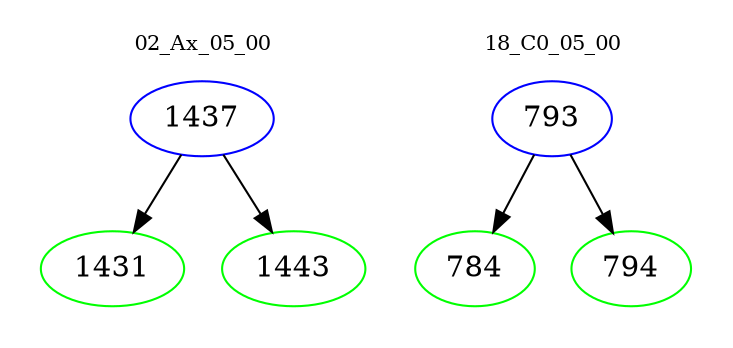 digraph{
subgraph cluster_0 {
color = white
label = "02_Ax_05_00";
fontsize=10;
T0_1437 [label="1437", color="blue"]
T0_1437 -> T0_1431 [color="black"]
T0_1431 [label="1431", color="green"]
T0_1437 -> T0_1443 [color="black"]
T0_1443 [label="1443", color="green"]
}
subgraph cluster_1 {
color = white
label = "18_C0_05_00";
fontsize=10;
T1_793 [label="793", color="blue"]
T1_793 -> T1_784 [color="black"]
T1_784 [label="784", color="green"]
T1_793 -> T1_794 [color="black"]
T1_794 [label="794", color="green"]
}
}
